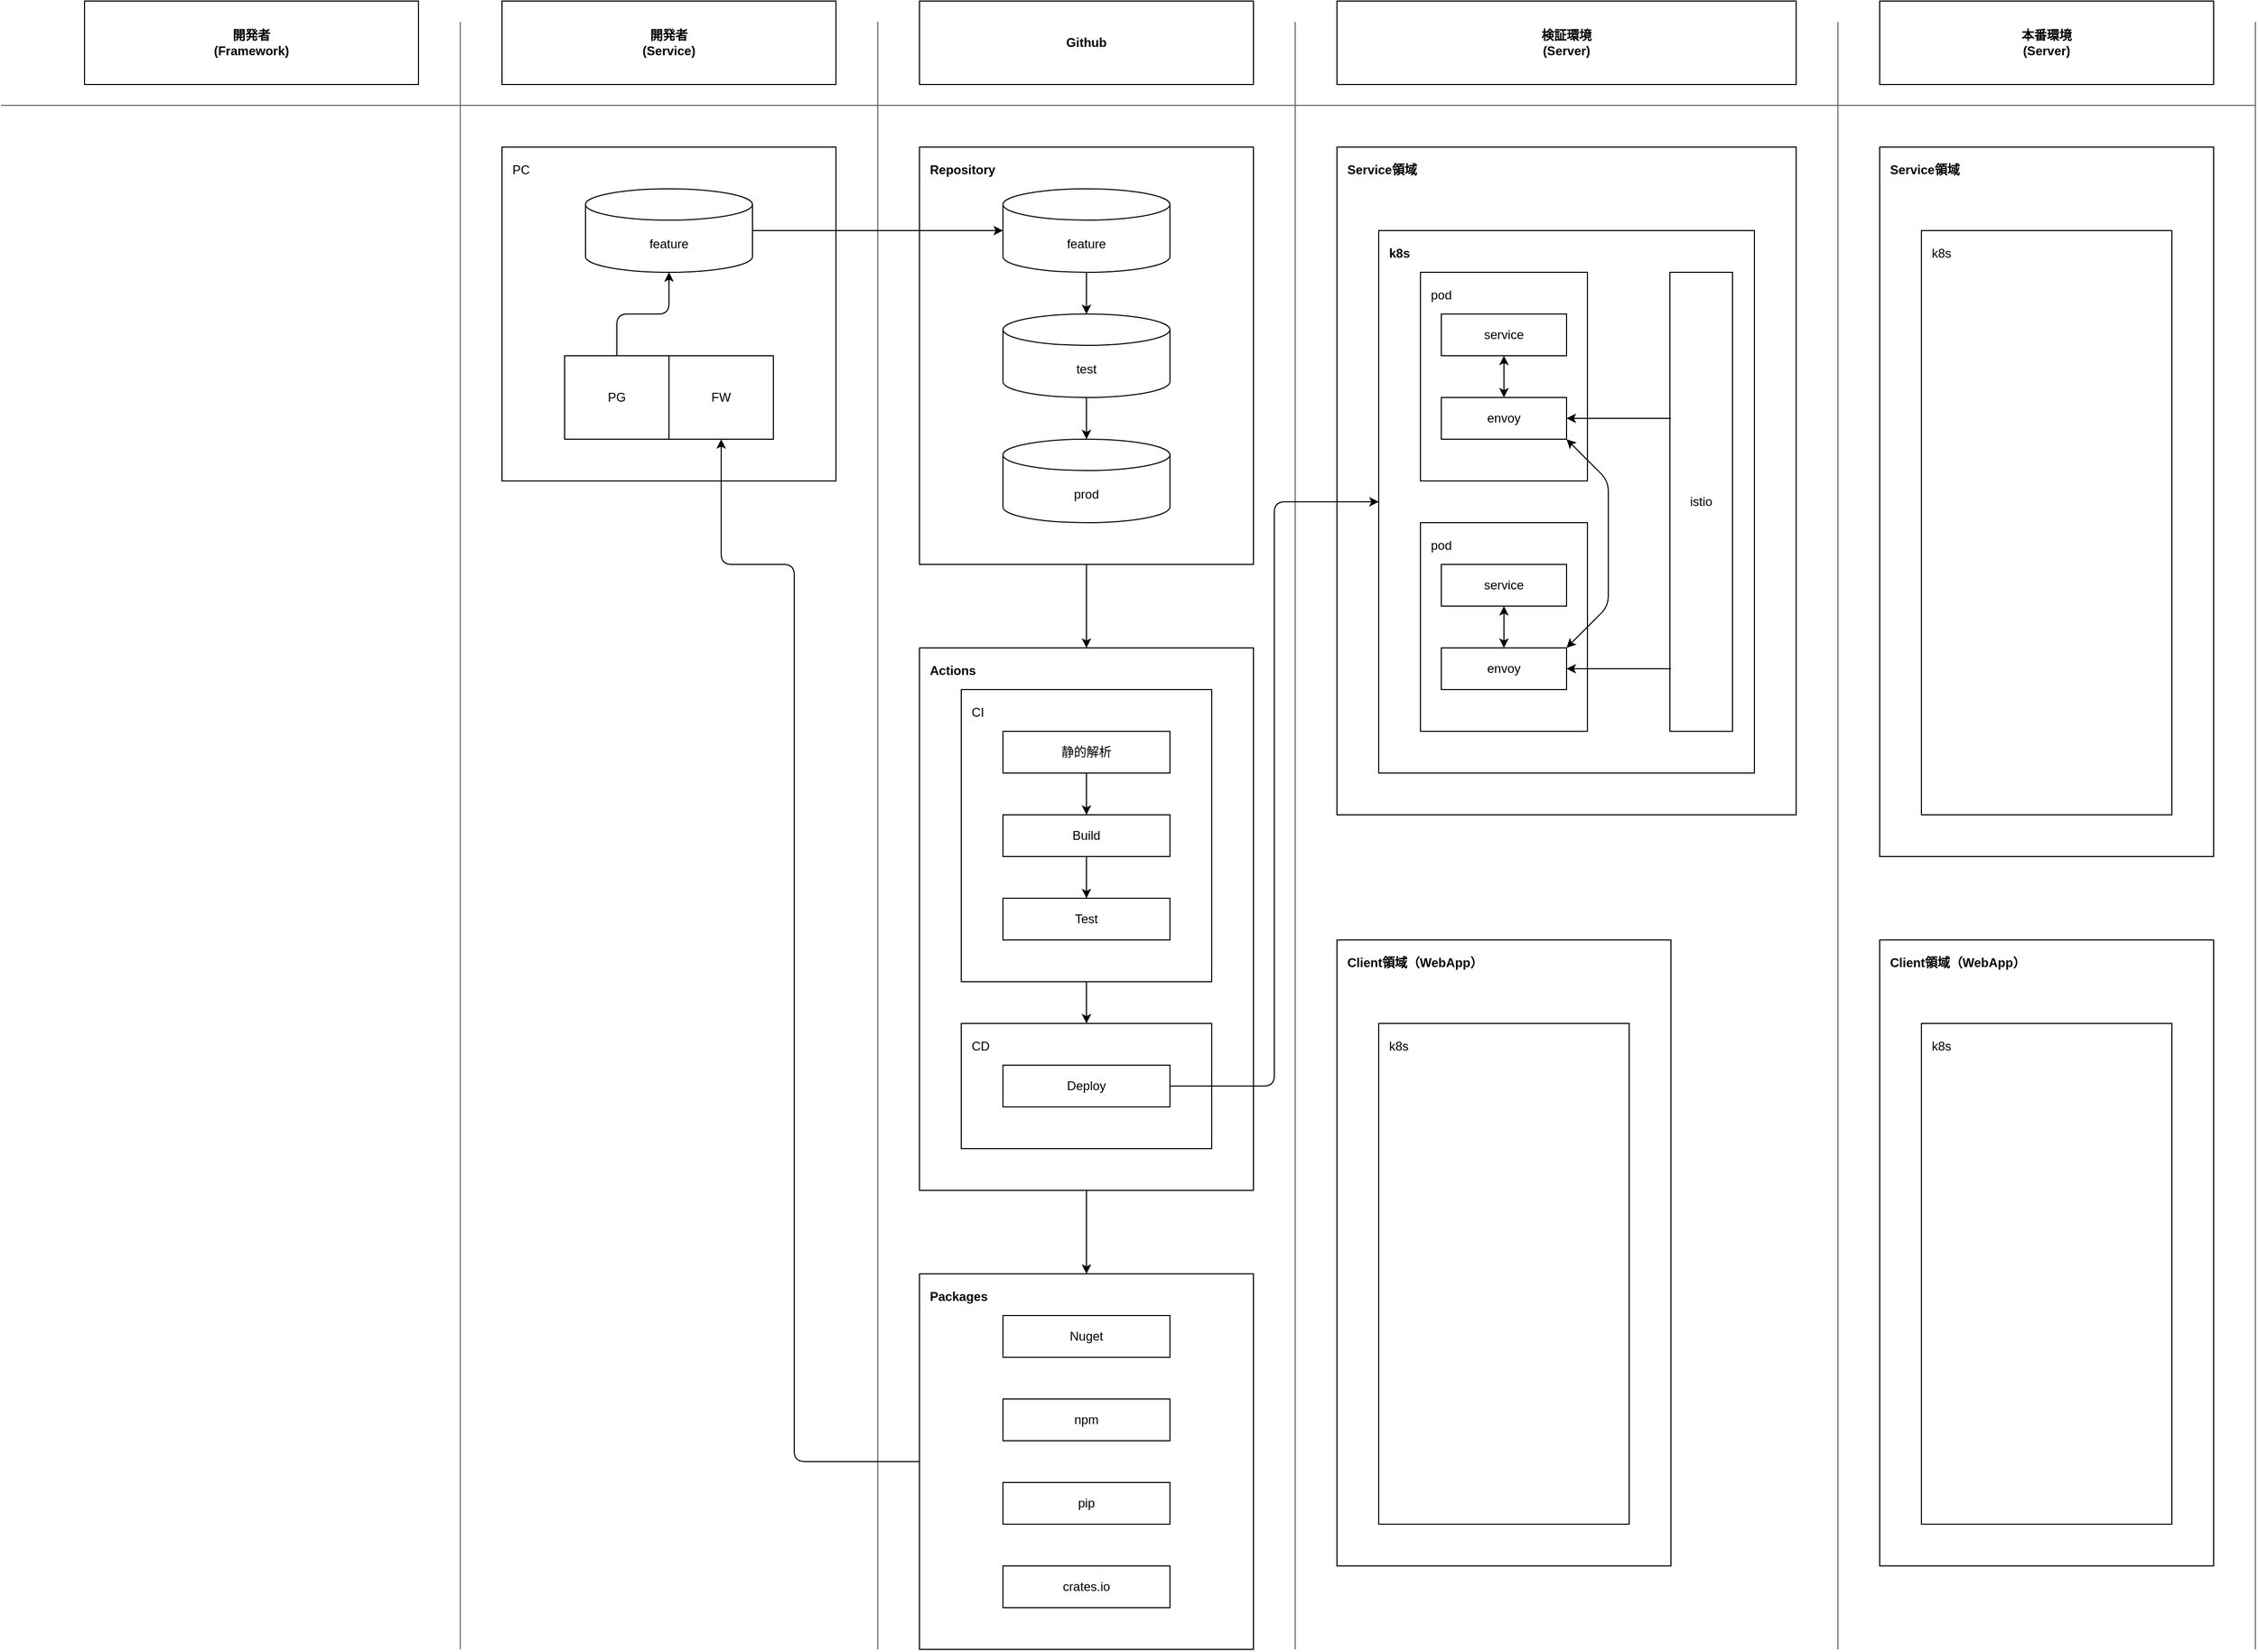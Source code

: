 <mxfile>
    <diagram id="om_oi36MF1jIUzn6utDR" name="ページ1">
        <mxGraphModel dx="3639" dy="1361" grid="1" gridSize="10" guides="1" tooltips="1" connect="1" arrows="1" fold="1" page="1" pageScale="1" pageWidth="1200" pageHeight="900" background="#ffffff" math="0" shadow="0">
            <root>
                <mxCell id="0"/>
                <mxCell id="1" parent="0"/>
                <mxCell id="342" value="PC" style="rounded=0;whiteSpace=wrap;html=1;align=left;verticalAlign=top;spacing=10;fillColor=none;" vertex="1" parent="1">
                    <mxGeometry y="160" width="320" height="320" as="geometry"/>
                </mxCell>
                <mxCell id="140" value="pod" style="rounded=0;whiteSpace=wrap;html=1;align=left;verticalAlign=top;spacing=10;fillColor=none;" parent="1" vertex="1">
                    <mxGeometry x="880" y="280" width="160" height="200" as="geometry"/>
                </mxCell>
                <mxCell id="80" value="" style="endArrow=none;html=1;fontColor=#CCCCCC;strokeColor=#666666;" parent="1" edge="1">
                    <mxGeometry width="50" height="50" relative="1" as="geometry">
                        <mxPoint x="-480" y="120" as="sourcePoint"/>
                        <mxPoint x="1680" y="120" as="targetPoint"/>
                    </mxGeometry>
                </mxCell>
                <mxCell id="81" value="" style="endArrow=none;html=1;fontColor=#CCCCCC;strokeColor=#666666;" parent="1" edge="1">
                    <mxGeometry width="50" height="50" relative="1" as="geometry">
                        <mxPoint x="360" y="40" as="sourcePoint"/>
                        <mxPoint x="360" y="1600" as="targetPoint"/>
                    </mxGeometry>
                </mxCell>
                <mxCell id="82" value="" style="endArrow=none;html=1;fontColor=#CCCCCC;strokeColor=#666666;" parent="1" edge="1">
                    <mxGeometry width="50" height="50" relative="1" as="geometry">
                        <mxPoint x="760" y="40" as="sourcePoint"/>
                        <mxPoint x="760" y="1600" as="targetPoint"/>
                    </mxGeometry>
                </mxCell>
                <mxCell id="83" value="Github" style="rounded=0;whiteSpace=wrap;html=1;fontStyle=1;labelBackgroundColor=default;" parent="1" vertex="1">
                    <mxGeometry x="400" y="20" width="320" height="80" as="geometry"/>
                </mxCell>
                <mxCell id="84" value="Repository" style="rounded=0;whiteSpace=wrap;html=1;align=left;verticalAlign=top;spacing=10;fillColor=none;fontStyle=1" parent="1" vertex="1">
                    <mxGeometry x="400" y="160" width="320" height="400" as="geometry"/>
                </mxCell>
                <mxCell id="85" value="feature" style="shape=cylinder3;whiteSpace=wrap;html=1;boundedLbl=1;backgroundOutline=1;size=15;" parent="1" vertex="1">
                    <mxGeometry x="480" y="200" width="160" height="80" as="geometry"/>
                </mxCell>
                <mxCell id="86" value="test" style="shape=cylinder3;whiteSpace=wrap;html=1;boundedLbl=1;backgroundOutline=1;size=15;" parent="1" vertex="1">
                    <mxGeometry x="480" y="320" width="160" height="80" as="geometry"/>
                </mxCell>
                <mxCell id="87" value="prod" style="shape=cylinder3;whiteSpace=wrap;html=1;boundedLbl=1;backgroundOutline=1;size=15;" parent="1" vertex="1">
                    <mxGeometry x="480" y="440" width="160" height="80" as="geometry"/>
                </mxCell>
                <mxCell id="88" value="Actions" style="rounded=0;whiteSpace=wrap;html=1;fillColor=none;align=left;verticalAlign=top;spacing=10;fontStyle=1" parent="1" vertex="1">
                    <mxGeometry x="400" y="640" width="320" height="520" as="geometry"/>
                </mxCell>
                <mxCell id="89" value="CI" style="rounded=0;whiteSpace=wrap;html=1;verticalAlign=top;align=left;spacing=10;fillColor=none;" parent="1" vertex="1">
                    <mxGeometry x="440" y="680" width="240" height="280" as="geometry"/>
                </mxCell>
                <mxCell id="91" value="CD" style="rounded=0;whiteSpace=wrap;html=1;verticalAlign=top;align=left;spacing=10;fillColor=none;" parent="1" vertex="1">
                    <mxGeometry x="440" y="1000" width="240" height="120" as="geometry"/>
                </mxCell>
                <mxCell id="93" value="静的解析" style="rounded=0;whiteSpace=wrap;html=1;" parent="1" vertex="1">
                    <mxGeometry x="480" y="720" width="160" height="40" as="geometry"/>
                </mxCell>
                <mxCell id="94" value="Build" style="rounded=0;whiteSpace=wrap;html=1;" parent="1" vertex="1">
                    <mxGeometry x="480" y="800" width="160" height="40" as="geometry"/>
                </mxCell>
                <mxCell id="95" value="Test" style="rounded=0;whiteSpace=wrap;html=1;" parent="1" vertex="1">
                    <mxGeometry x="480" y="880" width="160" height="40" as="geometry"/>
                </mxCell>
                <mxCell id="96" value="Deploy" style="rounded=0;whiteSpace=wrap;html=1;" parent="1" vertex="1">
                    <mxGeometry x="480" y="1040" width="160" height="40" as="geometry"/>
                </mxCell>
                <mxCell id="97" value="" style="endArrow=classic;html=1;entryX=0.5;entryY=0;entryDx=0;entryDy=0;entryPerimeter=0;exitX=0.5;exitY=1;exitDx=0;exitDy=0;exitPerimeter=0;" parent="1" source="85" target="86" edge="1">
                    <mxGeometry width="50" height="50" relative="1" as="geometry">
                        <mxPoint x="870" y="530" as="sourcePoint"/>
                        <mxPoint x="920" y="480" as="targetPoint"/>
                    </mxGeometry>
                </mxCell>
                <mxCell id="98" value="" style="endArrow=classic;html=1;entryX=0.5;entryY=0;entryDx=0;entryDy=0;entryPerimeter=0;exitX=0.5;exitY=1;exitDx=0;exitDy=0;exitPerimeter=0;" parent="1" source="86" target="87" edge="1">
                    <mxGeometry width="50" height="50" relative="1" as="geometry">
                        <mxPoint x="920" y="710" as="sourcePoint"/>
                        <mxPoint x="970" y="660" as="targetPoint"/>
                    </mxGeometry>
                </mxCell>
                <mxCell id="99" value="" style="endArrow=classic;html=1;exitX=0.5;exitY=1;exitDx=0;exitDy=0;entryX=0.5;entryY=0;entryDx=0;entryDy=0;" parent="1" source="84" target="88" edge="1">
                    <mxGeometry width="50" height="50" relative="1" as="geometry">
                        <mxPoint x="920" y="710" as="sourcePoint"/>
                        <mxPoint x="970" y="660" as="targetPoint"/>
                    </mxGeometry>
                </mxCell>
                <mxCell id="100" value="" style="endArrow=classic;html=1;exitX=0.5;exitY=1;exitDx=0;exitDy=0;entryX=0.5;entryY=0;entryDx=0;entryDy=0;" parent="1" source="93" target="94" edge="1">
                    <mxGeometry width="50" height="50" relative="1" as="geometry">
                        <mxPoint x="920" y="710" as="sourcePoint"/>
                        <mxPoint x="970" y="660" as="targetPoint"/>
                    </mxGeometry>
                </mxCell>
                <mxCell id="101" value="" style="endArrow=classic;html=1;exitX=0.5;exitY=1;exitDx=0;exitDy=0;entryX=0.5;entryY=0;entryDx=0;entryDy=0;" parent="1" source="94" target="95" edge="1">
                    <mxGeometry width="50" height="50" relative="1" as="geometry">
                        <mxPoint x="920" y="710" as="sourcePoint"/>
                        <mxPoint x="970" y="660" as="targetPoint"/>
                    </mxGeometry>
                </mxCell>
                <mxCell id="102" value="" style="endArrow=classic;html=1;entryX=0.5;entryY=0;entryDx=0;entryDy=0;exitX=0.5;exitY=1;exitDx=0;exitDy=0;" parent="1" source="89" target="91" edge="1">
                    <mxGeometry width="50" height="50" relative="1" as="geometry">
                        <mxPoint x="920" y="710" as="sourcePoint"/>
                        <mxPoint x="970" y="660" as="targetPoint"/>
                    </mxGeometry>
                </mxCell>
                <mxCell id="103" value="Packages" style="rounded=0;whiteSpace=wrap;html=1;fillColor=none;align=left;verticalAlign=top;spacing=10;fontStyle=1" parent="1" vertex="1">
                    <mxGeometry x="400" y="1240" width="320" height="360" as="geometry"/>
                </mxCell>
                <mxCell id="104" value="Nuget" style="rounded=0;whiteSpace=wrap;html=1;" parent="1" vertex="1">
                    <mxGeometry x="480" y="1280" width="160" height="40" as="geometry"/>
                </mxCell>
                <mxCell id="105" value="npm" style="rounded=0;whiteSpace=wrap;html=1;" parent="1" vertex="1">
                    <mxGeometry x="480" y="1360" width="160" height="40" as="geometry"/>
                </mxCell>
                <mxCell id="106" value="pip" style="rounded=0;whiteSpace=wrap;html=1;" parent="1" vertex="1">
                    <mxGeometry x="480" y="1440" width="160" height="40" as="geometry"/>
                </mxCell>
                <mxCell id="107" value="" style="endArrow=classic;html=1;exitX=0.5;exitY=1;exitDx=0;exitDy=0;entryX=0.5;entryY=0;entryDx=0;entryDy=0;" parent="1" source="88" target="103" edge="1">
                    <mxGeometry width="50" height="50" relative="1" as="geometry">
                        <mxPoint x="920" y="820" as="sourcePoint"/>
                        <mxPoint x="630" y="1220" as="targetPoint"/>
                    </mxGeometry>
                </mxCell>
                <mxCell id="108" value="検証環境&lt;div&gt;(Server)&lt;/div&gt;" style="rounded=0;whiteSpace=wrap;html=1;fontStyle=1" parent="1" vertex="1">
                    <mxGeometry x="800" y="20" width="440" height="80" as="geometry"/>
                </mxCell>
                <mxCell id="109" value="" style="endArrow=none;html=1;fontColor=#CCCCCC;strokeColor=#666666;" parent="1" edge="1">
                    <mxGeometry width="50" height="50" relative="1" as="geometry">
                        <mxPoint x="1280" y="40" as="sourcePoint"/>
                        <mxPoint x="1280" y="1600" as="targetPoint"/>
                    </mxGeometry>
                </mxCell>
                <mxCell id="110" value="本番環境&lt;div&gt;(Server)&lt;/div&gt;" style="rounded=0;whiteSpace=wrap;html=1;fontStyle=1" parent="1" vertex="1">
                    <mxGeometry x="1320" y="20" width="320" height="80" as="geometry"/>
                </mxCell>
                <mxCell id="111" value="開発者&lt;div&gt;(Service)&lt;/div&gt;" style="rounded=0;whiteSpace=wrap;html=1;fontStyle=1" parent="1" vertex="1">
                    <mxGeometry y="20" width="320" height="80" as="geometry"/>
                </mxCell>
                <mxCell id="112" value="開発者&lt;div&gt;(Framework)&lt;/div&gt;" style="rounded=0;whiteSpace=wrap;html=1;fontStyle=1" parent="1" vertex="1">
                    <mxGeometry x="-400" y="20" width="320" height="80" as="geometry"/>
                </mxCell>
                <mxCell id="113" value="" style="endArrow=none;html=1;fontColor=#CCCCCC;strokeColor=#666666;" parent="1" edge="1">
                    <mxGeometry width="50" height="50" relative="1" as="geometry">
                        <mxPoint x="-40" y="40" as="sourcePoint"/>
                        <mxPoint x="-40" y="1600" as="targetPoint"/>
                    </mxGeometry>
                </mxCell>
                <mxCell id="114" value="Service領域" style="rounded=0;whiteSpace=wrap;html=1;align=left;verticalAlign=top;spacing=10;fillColor=none;fontStyle=1" parent="1" vertex="1">
                    <mxGeometry x="800" y="160" width="440" height="640" as="geometry"/>
                </mxCell>
                <mxCell id="115" value="Client領域（WebApp）" style="rounded=0;whiteSpace=wrap;html=1;align=left;verticalAlign=top;spacing=10;fillColor=none;fontStyle=1" parent="1" vertex="1">
                    <mxGeometry x="800" y="920" width="320" height="600" as="geometry"/>
                </mxCell>
                <mxCell id="116" value="Service領域" style="rounded=0;whiteSpace=wrap;html=1;align=left;verticalAlign=top;spacing=10;fillColor=none;fontStyle=1" parent="1" vertex="1">
                    <mxGeometry x="1320" y="160" width="320" height="680" as="geometry"/>
                </mxCell>
                <mxCell id="117" value="Client領域（WebApp）" style="rounded=0;whiteSpace=wrap;html=1;align=left;verticalAlign=top;spacing=10;fillColor=none;fontStyle=1" parent="1" vertex="1">
                    <mxGeometry x="1320" y="920" width="320" height="600" as="geometry"/>
                </mxCell>
                <mxCell id="118" value="k8s" style="rounded=0;whiteSpace=wrap;html=1;align=left;verticalAlign=top;spacing=10;fillColor=none;fontStyle=1" parent="1" vertex="1">
                    <mxGeometry x="840" y="240" width="360" height="520" as="geometry"/>
                </mxCell>
                <mxCell id="119" value="k8s" style="rounded=0;whiteSpace=wrap;html=1;align=left;verticalAlign=top;spacing=10;fillColor=none;" parent="1" vertex="1">
                    <mxGeometry x="1360" y="240" width="240" height="560" as="geometry"/>
                </mxCell>
                <mxCell id="120" value="k8s" style="rounded=0;whiteSpace=wrap;html=1;align=left;verticalAlign=top;spacing=10;fillColor=none;" parent="1" vertex="1">
                    <mxGeometry x="840" y="1000" width="240" height="480" as="geometry"/>
                </mxCell>
                <mxCell id="121" value="k8s" style="rounded=0;whiteSpace=wrap;html=1;align=left;verticalAlign=top;spacing=10;fillColor=none;" parent="1" vertex="1">
                    <mxGeometry x="1360" y="1000" width="240" height="480" as="geometry"/>
                </mxCell>
                <mxCell id="122" value="" style="endArrow=none;html=1;fontColor=#CCCCCC;strokeColor=#666666;" parent="1" edge="1">
                    <mxGeometry width="50" height="50" relative="1" as="geometry">
                        <mxPoint x="1680" y="40" as="sourcePoint"/>
                        <mxPoint x="1680" y="1600" as="targetPoint"/>
                    </mxGeometry>
                </mxCell>
                <mxCell id="125" value="istio" style="rounded=0;whiteSpace=wrap;html=1;align=center;verticalAlign=middle;spacing=10;fillColor=none;" parent="1" vertex="1">
                    <mxGeometry x="1119" y="280" width="60" height="440" as="geometry"/>
                </mxCell>
                <mxCell id="132" value="service" style="rounded=0;whiteSpace=wrap;html=1;" parent="1" vertex="1">
                    <mxGeometry x="900" y="320" width="120" height="40" as="geometry"/>
                </mxCell>
                <mxCell id="133" value="envoy" style="rounded=0;whiteSpace=wrap;html=1;" parent="1" vertex="1">
                    <mxGeometry x="900" y="400" width="120" height="40" as="geometry"/>
                </mxCell>
                <mxCell id="139" value="crates.io" style="rounded=0;whiteSpace=wrap;html=1;" parent="1" vertex="1">
                    <mxGeometry x="480" y="1520" width="160" height="40" as="geometry"/>
                </mxCell>
                <mxCell id="141" value="pod" style="rounded=0;whiteSpace=wrap;html=1;align=left;verticalAlign=top;spacing=10;fillColor=none;" parent="1" vertex="1">
                    <mxGeometry x="880" y="520" width="160" height="200" as="geometry"/>
                </mxCell>
                <mxCell id="142" value="service" style="rounded=0;whiteSpace=wrap;html=1;" parent="1" vertex="1">
                    <mxGeometry x="900" y="560" width="120" height="40" as="geometry"/>
                </mxCell>
                <mxCell id="143" value="envoy" style="rounded=0;whiteSpace=wrap;html=1;" parent="1" vertex="1">
                    <mxGeometry x="900" y="640" width="120" height="40" as="geometry"/>
                </mxCell>
                <mxCell id="148" value="" style="endArrow=classic;html=1;entryX=0;entryY=0.5;entryDx=0;entryDy=0;exitX=1;exitY=0.5;exitDx=0;exitDy=0;" parent="1" source="96" target="118" edge="1">
                    <mxGeometry width="50" height="50" relative="1" as="geometry">
                        <mxPoint x="570" y="810" as="sourcePoint"/>
                        <mxPoint x="620" y="760" as="targetPoint"/>
                        <Array as="points">
                            <mxPoint x="740" y="1060"/>
                            <mxPoint x="740" y="500"/>
                        </Array>
                    </mxGeometry>
                </mxCell>
                <mxCell id="149" value="" style="endArrow=classic;startArrow=classic;html=1;entryX=0.5;entryY=1;entryDx=0;entryDy=0;exitX=0.5;exitY=0;exitDx=0;exitDy=0;" parent="1" source="133" target="132" edge="1">
                    <mxGeometry width="50" height="50" relative="1" as="geometry">
                        <mxPoint x="570" y="700" as="sourcePoint"/>
                        <mxPoint x="620" y="650" as="targetPoint"/>
                    </mxGeometry>
                </mxCell>
                <mxCell id="150" value="" style="endArrow=classic;startArrow=classic;html=1;entryX=0.5;entryY=1;entryDx=0;entryDy=0;exitX=0.5;exitY=0;exitDx=0;exitDy=0;" parent="1" source="143" target="142" edge="1">
                    <mxGeometry width="50" height="50" relative="1" as="geometry">
                        <mxPoint x="570" y="700" as="sourcePoint"/>
                        <mxPoint x="620" y="650" as="targetPoint"/>
                    </mxGeometry>
                </mxCell>
                <mxCell id="152" value="" style="endArrow=classic;html=1;entryX=1;entryY=0.5;entryDx=0;entryDy=0;" parent="1" edge="1" target="133">
                    <mxGeometry width="50" height="50" relative="1" as="geometry">
                        <mxPoint x="1120" y="420" as="sourcePoint"/>
                        <mxPoint x="1120" y="660" as="targetPoint"/>
                    </mxGeometry>
                </mxCell>
                <mxCell id="153" value="" style="endArrow=classic;startArrow=classic;html=1;entryX=1;entryY=1;entryDx=0;entryDy=0;exitX=1;exitY=0;exitDx=0;exitDy=0;" parent="1" source="143" target="133" edge="1">
                    <mxGeometry width="50" height="50" relative="1" as="geometry">
                        <mxPoint x="630" y="520" as="sourcePoint"/>
                        <mxPoint x="680" y="470" as="targetPoint"/>
                        <Array as="points">
                            <mxPoint x="1060" y="600"/>
                            <mxPoint x="1060" y="480"/>
                        </Array>
                    </mxGeometry>
                </mxCell>
                <mxCell id="340" value="" style="endArrow=classic;html=1;entryX=1;entryY=0.5;entryDx=0;entryDy=0;" edge="1" parent="1" target="143">
                    <mxGeometry width="50" height="50" relative="1" as="geometry">
                        <mxPoint x="1120" y="660" as="sourcePoint"/>
                        <mxPoint x="1030" y="430" as="targetPoint"/>
                    </mxGeometry>
                </mxCell>
                <mxCell id="341" value="feature" style="shape=cylinder3;whiteSpace=wrap;html=1;boundedLbl=1;backgroundOutline=1;size=15;" vertex="1" parent="1">
                    <mxGeometry x="80" y="200" width="160" height="80" as="geometry"/>
                </mxCell>
                <mxCell id="343" value="PG" style="rounded=0;whiteSpace=wrap;html=1;" vertex="1" parent="1">
                    <mxGeometry x="60" y="360" width="100" height="80" as="geometry"/>
                </mxCell>
                <mxCell id="344" value="FW" style="rounded=0;whiteSpace=wrap;html=1;" vertex="1" parent="1">
                    <mxGeometry x="160" y="360" width="100" height="80" as="geometry"/>
                </mxCell>
                <mxCell id="345" value="" style="endArrow=classic;html=1;entryX=0.5;entryY=1;entryDx=0;entryDy=0;exitX=0;exitY=0.5;exitDx=0;exitDy=0;" edge="1" parent="1" source="103" target="344">
                    <mxGeometry width="50" height="50" relative="1" as="geometry">
                        <mxPoint x="880" y="820" as="sourcePoint"/>
                        <mxPoint x="930" y="770" as="targetPoint"/>
                        <Array as="points">
                            <mxPoint x="280" y="1420"/>
                            <mxPoint x="280" y="560"/>
                            <mxPoint x="210" y="560"/>
                        </Array>
                    </mxGeometry>
                </mxCell>
                <mxCell id="346" value="" style="endArrow=classic;html=1;entryX=0.5;entryY=1;entryDx=0;entryDy=0;entryPerimeter=0;exitX=0.5;exitY=0;exitDx=0;exitDy=0;" edge="1" parent="1" source="343" target="341">
                    <mxGeometry width="50" height="50" relative="1" as="geometry">
                        <mxPoint x="880" y="580" as="sourcePoint"/>
                        <mxPoint x="930" y="530" as="targetPoint"/>
                        <Array as="points">
                            <mxPoint x="110" y="320"/>
                            <mxPoint x="160" y="320"/>
                        </Array>
                    </mxGeometry>
                </mxCell>
                <mxCell id="347" value="" style="endArrow=classic;html=1;exitX=1;exitY=0.5;exitDx=0;exitDy=0;exitPerimeter=0;entryX=0;entryY=0.5;entryDx=0;entryDy=0;entryPerimeter=0;" edge="1" parent="1" source="341" target="85">
                    <mxGeometry width="50" height="50" relative="1" as="geometry">
                        <mxPoint x="880" y="580" as="sourcePoint"/>
                        <mxPoint x="930" y="530" as="targetPoint"/>
                    </mxGeometry>
                </mxCell>
            </root>
        </mxGraphModel>
    </diagram>
</mxfile>